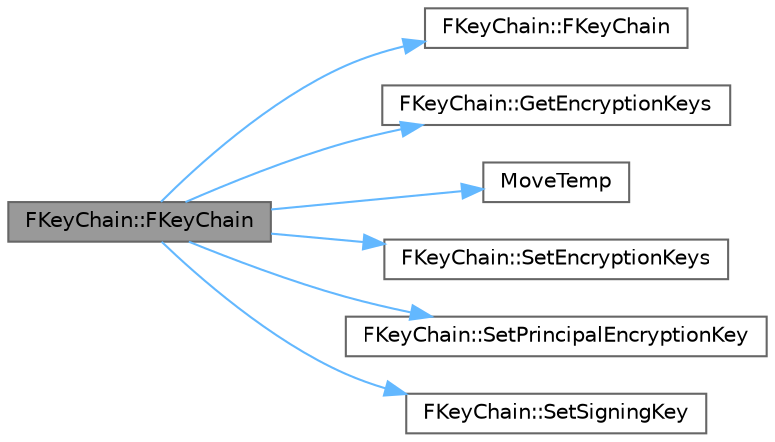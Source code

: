 digraph "FKeyChain::FKeyChain"
{
 // INTERACTIVE_SVG=YES
 // LATEX_PDF_SIZE
  bgcolor="transparent";
  edge [fontname=Helvetica,fontsize=10,labelfontname=Helvetica,labelfontsize=10];
  node [fontname=Helvetica,fontsize=10,shape=box,height=0.2,width=0.4];
  rankdir="LR";
  Node1 [id="Node000001",label="FKeyChain::FKeyChain",height=0.2,width=0.4,color="gray40", fillcolor="grey60", style="filled", fontcolor="black",tooltip=" "];
  Node1 -> Node2 [id="edge1_Node000001_Node000002",color="steelblue1",style="solid",tooltip=" "];
  Node2 [id="Node000002",label="FKeyChain::FKeyChain",height=0.2,width=0.4,color="grey40", fillcolor="white", style="filled",URL="$d5/d47/structFKeyChain.html#a481b7201ec9b62736f8a98a17f8d9afd",tooltip=" "];
  Node1 -> Node3 [id="edge2_Node000001_Node000003",color="steelblue1",style="solid",tooltip=" "];
  Node3 [id="Node000003",label="FKeyChain::GetEncryptionKeys",height=0.2,width=0.4,color="grey40", fillcolor="white", style="filled",URL="$d5/d47/structFKeyChain.html#a559b823fc84244767815a993e17471df",tooltip=" "];
  Node1 -> Node4 [id="edge3_Node000001_Node000004",color="steelblue1",style="solid",tooltip=" "];
  Node4 [id="Node000004",label="MoveTemp",height=0.2,width=0.4,color="grey40", fillcolor="white", style="filled",URL="$d4/d24/UnrealTemplate_8h.html#ad5e6c049aeb9c9115fec514ba581dbb6",tooltip="MoveTemp will cast a reference to an rvalue reference."];
  Node1 -> Node5 [id="edge4_Node000001_Node000005",color="steelblue1",style="solid",tooltip=" "];
  Node5 [id="Node000005",label="FKeyChain::SetEncryptionKeys",height=0.2,width=0.4,color="grey40", fillcolor="white", style="filled",URL="$d5/d47/structFKeyChain.html#aa83faedd7cc7b074b65b71952f584170",tooltip=" "];
  Node1 -> Node6 [id="edge5_Node000001_Node000006",color="steelblue1",style="solid",tooltip=" "];
  Node6 [id="Node000006",label="FKeyChain::SetPrincipalEncryptionKey",height=0.2,width=0.4,color="grey40", fillcolor="white", style="filled",URL="$d5/d47/structFKeyChain.html#ad465a213bfd30a0b4264be6b512c2336",tooltip=" "];
  Node1 -> Node7 [id="edge6_Node000001_Node000007",color="steelblue1",style="solid",tooltip=" "];
  Node7 [id="Node000007",label="FKeyChain::SetSigningKey",height=0.2,width=0.4,color="grey40", fillcolor="white", style="filled",URL="$d5/d47/structFKeyChain.html#ad4118f61a90759be26ef113a07ac0602",tooltip=" "];
}
